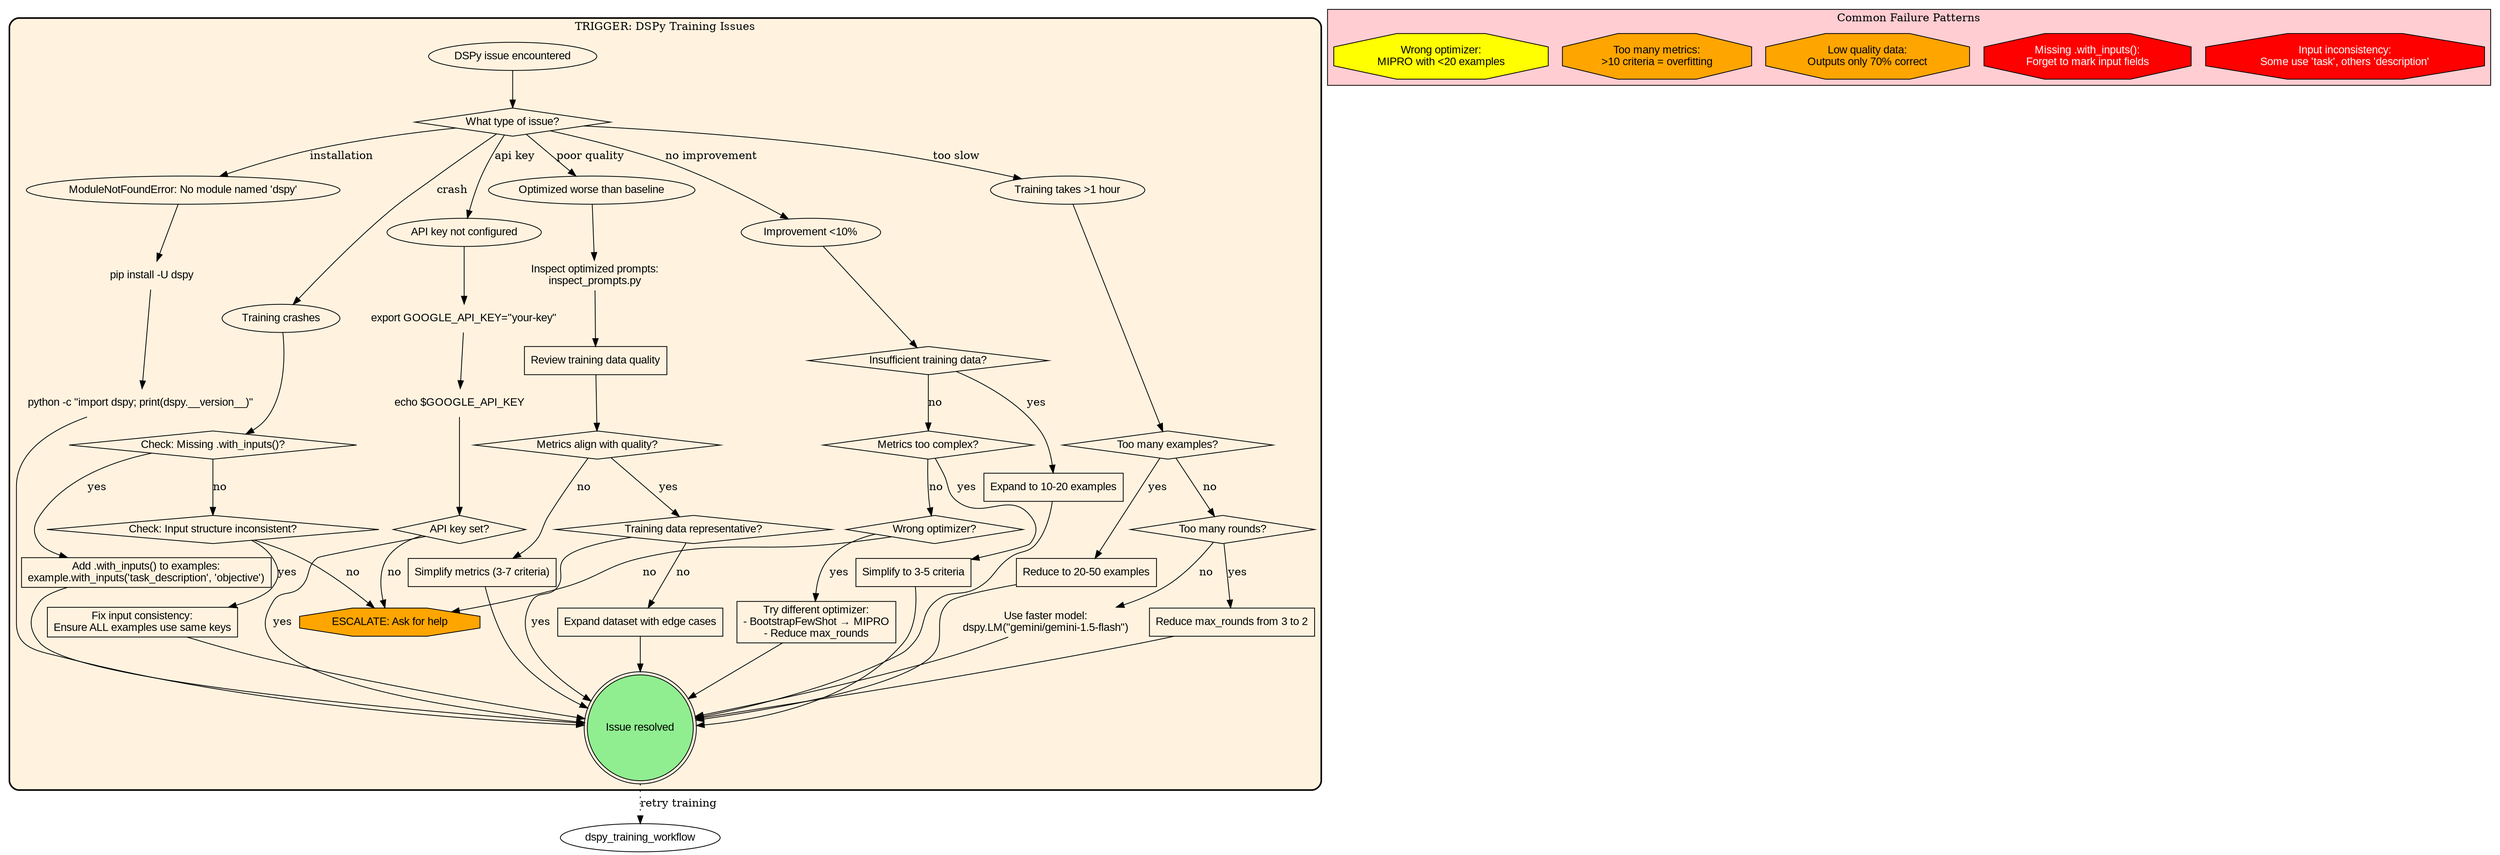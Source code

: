 digraph DSPY_TROUBLESHOOTING {
    // TRIGGER: DSPy training failed or results poor
    // USE WHEN:
    //   - Training crashes
    //   - Optimized score worse than baseline
    //   - "ModuleNotFoundError" or "API key not configured"
    //   - Improvement <10%

    rankdir=TB;
    node [fontname="Arial"];

    subgraph cluster_troubleshooting {
        label="TRIGGER: DSPy Training Issues";
        style="rounded,bold";
        bgcolor="#fff3e0";

        // Entry
        "DSPy issue encountered" [shape=ellipse];

        // Issue classification
        "What type of issue?" [shape=diamond];

        // Issue 1: ModuleNotFoundError
        "ModuleNotFoundError: No module named 'dspy'" [shape=ellipse];
        "pip install -U dspy" [shape=plaintext];
        "python -c \"import dspy; print(dspy.__version__)\"" [shape=plaintext];

        // Issue 2: API key issues
        "API key not configured" [shape=ellipse];
        "export GOOGLE_API_KEY=\"your-key\"" [shape=plaintext];
        "echo $GOOGLE_API_KEY" [shape=plaintext];
        "API key set?" [shape=diamond];

        // Issue 3: Training crashes
        "Training crashes" [shape=ellipse];
        "Check: Missing .with_inputs()?" [shape=diamond];
        "Add .with_inputs() to examples:\nexample.with_inputs('task_description', 'objective')" [shape=box];
        "Check: Input structure inconsistent?" [shape=diamond];
        "Fix input consistency:\nEnsure ALL examples use same keys" [shape=box];

        // Issue 4: Poor quality (optimized < baseline)
        "Optimized worse than baseline" [shape=ellipse];
        "Inspect optimized prompts:\ninspect_prompts.py" [shape=plaintext];
        "Review training data quality" [shape=box];
        "Metrics align with quality?" [shape=diamond];
        "Simplify metrics (3-7 criteria)" [shape=box];
        "Training data representative?" [shape=diamond];
        "Expand dataset with edge cases" [shape=box];

        // Issue 5: No improvement
        "Improvement <10%" [shape=ellipse];
        "Insufficient training data?" [shape=diamond];
        "Expand to 10-20 examples" [shape=box];
        "Metrics too complex?" [shape=diamond];
        "Simplify to 3-5 criteria" [shape=box];
        "Wrong optimizer?" [shape=diamond];
        "Try different optimizer:\n- BootstrapFewShot → MIPRO\n- Reduce max_rounds" [shape=box];

        // Issue 6: Training too slow
        "Training takes >1 hour" [shape=ellipse];
        "Too many examples?" [shape=diamond];
        "Reduce to 20-50 examples" [shape=box];
        "Too many rounds?" [shape=diamond];
        "Reduce max_rounds from 3 to 2" [shape=box];
        "Use faster model:\ndspy.LM(\"gemini/gemini-1.5-flash\")" [shape=plaintext];

        "Issue resolved" [shape=doublecircle, style=filled, fillcolor=lightgreen];
        "ESCALATE: Ask for help" [shape=octagon, style=filled, fillcolor=orange];

        // Flow
        "DSPy issue encountered" -> "What type of issue?";

        // Route to specific issues
        "What type of issue?" -> "ModuleNotFoundError: No module named 'dspy'" [label="installation"];
        "What type of issue?" -> "API key not configured" [label="api key"];
        "What type of issue?" -> "Training crashes" [label="crash"];
        "What type of issue?" -> "Optimized worse than baseline" [label="poor quality"];
        "What type of issue?" -> "Improvement <10%" [label="no improvement"];
        "What type of issue?" -> "Training takes >1 hour" [label="too slow"];

        // Installation fix
        "ModuleNotFoundError: No module named 'dspy'" -> "pip install -U dspy";
        "pip install -U dspy" -> "python -c \"import dspy; print(dspy.__version__)\"";
        "python -c \"import dspy; print(dspy.__version__)\"" -> "Issue resolved";

        // API key fix
        "API key not configured" -> "export GOOGLE_API_KEY=\"your-key\"";
        "export GOOGLE_API_KEY=\"your-key\"" -> "echo $GOOGLE_API_KEY";
        "echo $GOOGLE_API_KEY" -> "API key set?";
        "API key set?" -> "Issue resolved" [label="yes"];
        "API key set?" -> "ESCALATE: Ask for help" [label="no"];

        // Training crash fix
        "Training crashes" -> "Check: Missing .with_inputs()?";
        "Check: Missing .with_inputs()?" -> "Add .with_inputs() to examples:\nexample.with_inputs('task_description', 'objective')" [label="yes"];
        "Check: Missing .with_inputs()?" -> "Check: Input structure inconsistent?" [label="no"];
        "Add .with_inputs() to examples:\nexample.with_inputs('task_description', 'objective')" -> "Issue resolved";

        "Check: Input structure inconsistent?" -> "Fix input consistency:\nEnsure ALL examples use same keys" [label="yes"];
        "Check: Input structure inconsistent?" -> "ESCALATE: Ask for help" [label="no"];
        "Fix input consistency:\nEnsure ALL examples use same keys" -> "Issue resolved";

        // Poor quality fix
        "Optimized worse than baseline" -> "Inspect optimized prompts:\ninspect_prompts.py";
        "Inspect optimized prompts:\ninspect_prompts.py" -> "Review training data quality";
        "Review training data quality" -> "Metrics align with quality?";
        "Metrics align with quality?" -> "Training data representative?" [label="yes"];
        "Metrics align with quality?" -> "Simplify metrics (3-7 criteria)" [label="no"];
        "Simplify metrics (3-7 criteria)" -> "Issue resolved";

        "Training data representative?" -> "Issue resolved" [label="yes"];
        "Training data representative?" -> "Expand dataset with edge cases" [label="no"];
        "Expand dataset with edge cases" -> "Issue resolved";

        // No improvement fix
        "Improvement <10%" -> "Insufficient training data?";
        "Insufficient training data?" -> "Expand to 10-20 examples" [label="yes"];
        "Insufficient training data?" -> "Metrics too complex?" [label="no"];
        "Expand to 10-20 examples" -> "Issue resolved";

        "Metrics too complex?" -> "Simplify to 3-5 criteria" [label="yes"];
        "Metrics too complex?" -> "Wrong optimizer?" [label="no"];
        "Simplify to 3-5 criteria" -> "Issue resolved";

        "Wrong optimizer?" -> "Try different optimizer:\n- BootstrapFewShot → MIPRO\n- Reduce max_rounds" [label="yes"];
        "Wrong optimizer?" -> "ESCALATE: Ask for help" [label="no"];
        "Try different optimizer:\n- BootstrapFewShot → MIPRO\n- Reduce max_rounds" -> "Issue resolved";

        // Slow training fix
        "Training takes >1 hour" -> "Too many examples?";
        "Too many examples?" -> "Reduce to 20-50 examples" [label="yes"];
        "Too many examples?" -> "Too many rounds?" [label="no"];
        "Reduce to 20-50 examples" -> "Issue resolved";

        "Too many rounds?" -> "Reduce max_rounds from 3 to 2" [label="yes"];
        "Too many rounds?" -> "Use faster model:\ndspy.LM(\"gemini/gemini-1.5-flash\")" [label="no"];
        "Reduce max_rounds from 3 to 2" -> "Issue resolved";
        "Use faster model:\ndspy.LM(\"gemini/gemini-1.5-flash\")" -> "Issue resolved";
    }

    // Common failures reference
    subgraph cluster_common_failures {
        label="Common Failure Patterns";
        bgcolor="#ffcdd2";

        "Input inconsistency:\nSome use 'task', others 'description'" [shape=octagon, style=filled, fillcolor=red, fontcolor=white];
        "Missing .with_inputs():\nForget to mark input fields" [shape=octagon, style=filled, fillcolor=red, fontcolor=white];
        "Low quality data:\nOutputs only 70% correct" [shape=octagon, style=filled, fillcolor=orange];
        "Too many metrics:\n>10 criteria = overfitting" [shape=octagon, style=filled, fillcolor=orange];
        "Wrong optimizer:\nMIPRO with <20 examples" [shape=octagon, style=filled, fillcolor=yellow];
    }

    // External connections
    "Issue resolved" -> dspy_training_workflow [label="retry training", style=dotted];
}
